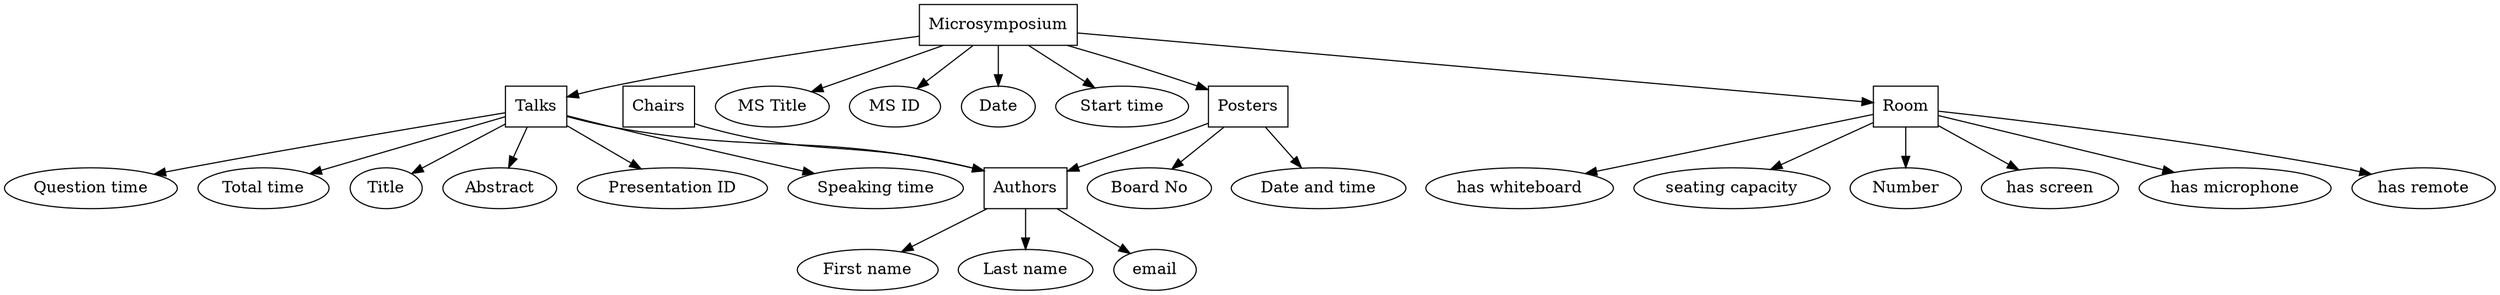 digraph G {
"Talks" [shape="box"]
"Authors" [shape="box"]
"Posters" [shape="box"]
"Room" [shape="box"]
"Chairs" [shape="box"]
"Microsymposium" [shape="box"]
"Microsymposium" -> "MS Title"
"Microsymposium" -> "MS ID"
"Microsymposium" -> "Date"
"Microsymposium" -> "Start time"
"Microsymposium" -> "Room"
"Microsymposium" -> "Talks"
"Microsymposium" -> "Posters"
"Talks" -> "Presentation ID"
"Talks" -> "Authors"
"Talks" -> "Speaking time"
"Talks" -> "Question time"
"Talks" -> "Total time"
"Talks" -> "Title"
"Talks" -> "Abstract"
"Authors" -> "First name"
"Authors" -> "Last name"
"Authors" -> "email"
"Chairs" -> "Authors"
"Posters" -> "Authors"
"Posters" -> "Board No"
"Posters" -> "Date and time"
"Room" -> "has screen"
"Room" -> "has microphone"
"Room" -> "has remote"
"Room" -> "has whiteboard"
"Room" -> "seating capacity"
"Room" -> "Number"
}
